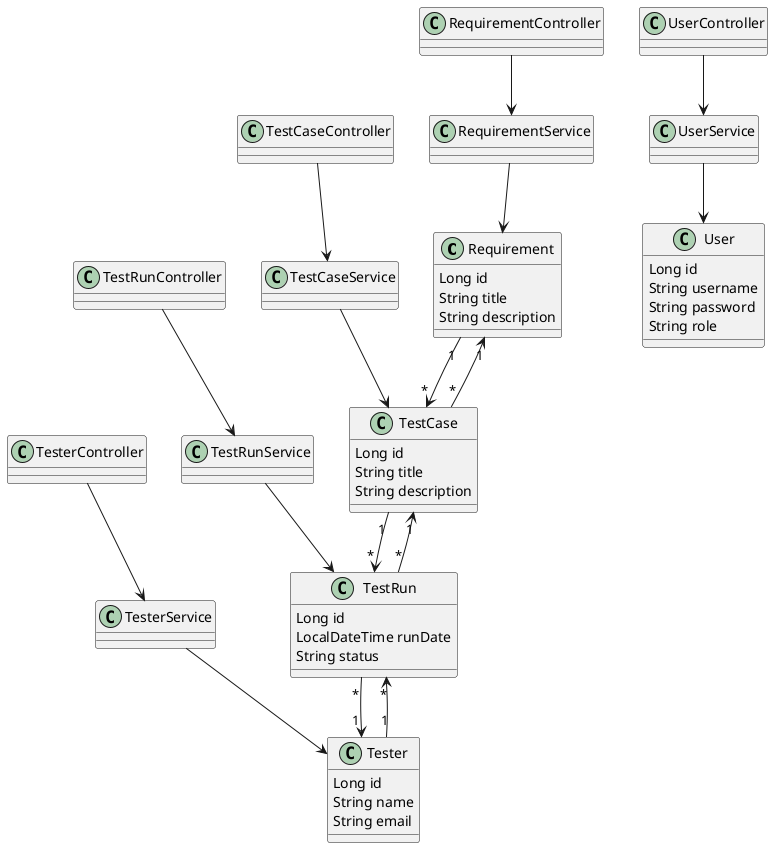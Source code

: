 @startuml
'-----------------
' Entitäten
'-----------------

class Requirement {
  Long id
  String title
  String description
}

class TestCase {
  Long id
  String title
  String description
}

class TestRun {
  Long id
  LocalDateTime runDate
  String status
}

class Tester {
  Long id
  String name
  String email
}

class User {
  Long id
  String username
  String password
  String role
}

'-----------------
' Beziehungen zwischen Entitäten
'-----------------

Requirement "1" --> "*" TestCase
TestCase "*" --> "1" Requirement

TestCase "1" --> "*" TestRun
TestRun "*" --> "1" TestCase

Tester "1" --> "*" TestRun
TestRun "*" --> "1" Tester

'-----------------
' Services
'-----------------

class RequirementService
class TestCaseService
class TestRunService
class TesterService
class UserService

RequirementService --> Requirement
TestCaseService --> TestCase
TestRunService --> TestRun
TesterService --> Tester
UserService --> User

'-----------------
' Controller
'-----------------

class RequirementController
class TestCaseController
class TestRunController
class TesterController
class UserController

RequirementController --> RequirementService
TestCaseController --> TestCaseService
TestRunController --> TestRunService
TesterController --> TesterService
UserController --> UserService

@enduml